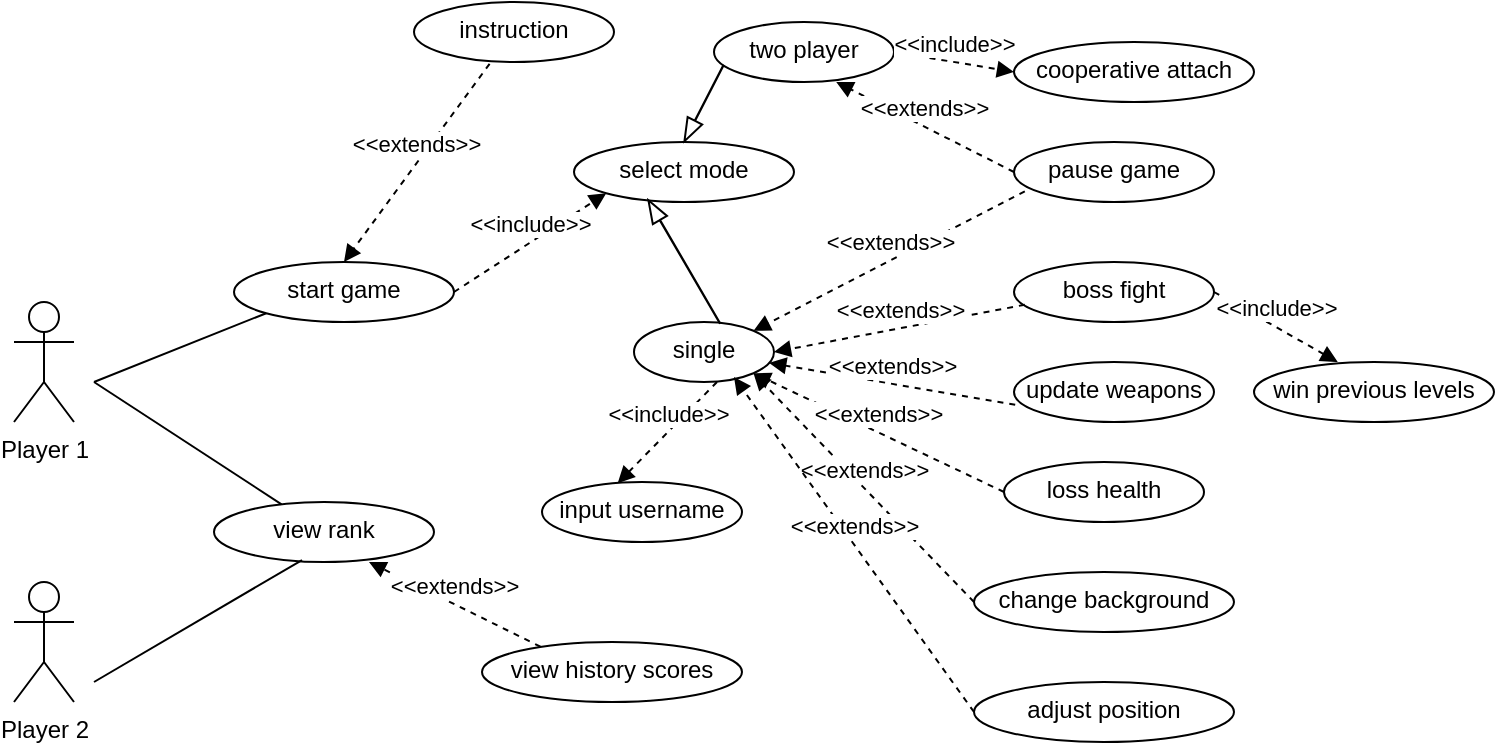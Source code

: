 <mxfile version="26.0.9">
  <diagram name="第 1 页" id="z5sSIgfVS1UyuvdZKJy9">
    <mxGraphModel dx="984" dy="747" grid="0" gridSize="10" guides="1" tooltips="1" connect="1" arrows="1" fold="1" page="1" pageScale="1" pageWidth="827" pageHeight="1169" math="0" shadow="0">
      <root>
        <mxCell id="0" />
        <mxCell id="1" parent="0" />
        <mxCell id="6tWxexwxx1LRZb1tt2kd-5" value="Player 1" style="shape=umlActor;verticalLabelPosition=bottom;verticalAlign=top;html=1;" parent="1" vertex="1">
          <mxGeometry x="60" y="470" width="30" height="60" as="geometry" />
        </mxCell>
        <mxCell id="6tWxexwxx1LRZb1tt2kd-8" value="Player 2" style="shape=umlActor;verticalLabelPosition=bottom;verticalAlign=top;html=1;" parent="1" vertex="1">
          <mxGeometry x="60" y="610" width="30" height="60" as="geometry" />
        </mxCell>
        <mxCell id="6tWxexwxx1LRZb1tt2kd-9" value="start game" style="ellipse;whiteSpace=wrap;html=1;verticalAlign=top;" parent="1" vertex="1">
          <mxGeometry x="170" y="450" width="110" height="30" as="geometry" />
        </mxCell>
        <mxCell id="6tWxexwxx1LRZb1tt2kd-11" value="" style="endArrow=none;html=1;rounded=0;entryX=0;entryY=1;entryDx=0;entryDy=0;" parent="1" target="6tWxexwxx1LRZb1tt2kd-9" edge="1">
          <mxGeometry width="50" height="50" relative="1" as="geometry">
            <mxPoint x="100" y="510" as="sourcePoint" />
            <mxPoint x="320" y="540" as="targetPoint" />
          </mxGeometry>
        </mxCell>
        <mxCell id="6tWxexwxx1LRZb1tt2kd-12" value="view rank" style="ellipse;whiteSpace=wrap;html=1;verticalAlign=top;" parent="1" vertex="1">
          <mxGeometry x="160" y="570" width="110" height="30" as="geometry" />
        </mxCell>
        <mxCell id="6tWxexwxx1LRZb1tt2kd-13" value="" style="endArrow=none;html=1;rounded=0;" parent="1" target="6tWxexwxx1LRZb1tt2kd-12" edge="1">
          <mxGeometry width="50" height="50" relative="1" as="geometry">
            <mxPoint x="99.99" y="510" as="sourcePoint" />
            <mxPoint x="239" y="574" as="targetPoint" />
          </mxGeometry>
        </mxCell>
        <mxCell id="6tWxexwxx1LRZb1tt2kd-14" value="" style="endArrow=none;html=1;rounded=0;entryX=0.4;entryY=0.967;entryDx=0;entryDy=0;entryPerimeter=0;" parent="1" target="6tWxexwxx1LRZb1tt2kd-12" edge="1">
          <mxGeometry width="50" height="50" relative="1" as="geometry">
            <mxPoint x="100" y="660" as="sourcePoint" />
            <mxPoint x="180" y="620" as="targetPoint" />
          </mxGeometry>
        </mxCell>
        <mxCell id="6tWxexwxx1LRZb1tt2kd-15" value="select mode" style="ellipse;whiteSpace=wrap;html=1;verticalAlign=top;" parent="1" vertex="1">
          <mxGeometry x="340" y="390" width="110" height="30" as="geometry" />
        </mxCell>
        <mxCell id="6tWxexwxx1LRZb1tt2kd-19" value="single" style="ellipse;whiteSpace=wrap;html=1;verticalAlign=top;" parent="1" vertex="1">
          <mxGeometry x="370" y="480" width="70" height="30" as="geometry" />
        </mxCell>
        <mxCell id="6tWxexwxx1LRZb1tt2kd-21" value="two player" style="ellipse;whiteSpace=wrap;html=1;verticalAlign=top;" parent="1" vertex="1">
          <mxGeometry x="410" y="330" width="90" height="30" as="geometry" />
        </mxCell>
        <mxCell id="6tWxexwxx1LRZb1tt2kd-36" value="" style="shape=flexArrow;endArrow=classic;html=1;rounded=0;width=0.192;endSize=3.475;endWidth=7.002;strokeWidth=1;exitX=0.616;exitY=0.029;exitDx=0;exitDy=0;exitPerimeter=0;entryX=0.336;entryY=0.957;entryDx=0;entryDy=0;entryPerimeter=0;" parent="1" source="6tWxexwxx1LRZb1tt2kd-19" target="6tWxexwxx1LRZb1tt2kd-15" edge="1">
          <mxGeometry width="50" height="50" relative="1" as="geometry">
            <mxPoint x="430" y="470" as="sourcePoint" />
            <mxPoint x="490" y="420" as="targetPoint" />
          </mxGeometry>
        </mxCell>
        <mxCell id="6tWxexwxx1LRZb1tt2kd-37" value="" style="shape=flexArrow;endArrow=classic;html=1;rounded=0;width=0.192;endSize=3.475;endWidth=7.002;strokeWidth=1;exitX=0.054;exitY=0.713;exitDx=0;exitDy=0;exitPerimeter=0;entryX=0.5;entryY=0;entryDx=0;entryDy=0;" parent="1" source="6tWxexwxx1LRZb1tt2kd-21" target="6tWxexwxx1LRZb1tt2kd-15" edge="1">
          <mxGeometry width="50" height="50" relative="1" as="geometry">
            <mxPoint x="550" y="450" as="sourcePoint" />
            <mxPoint x="500" y="420" as="targetPoint" />
          </mxGeometry>
        </mxCell>
        <mxCell id="6tWxexwxx1LRZb1tt2kd-42" value="input username" style="ellipse;whiteSpace=wrap;html=1;verticalAlign=top;" parent="1" vertex="1">
          <mxGeometry x="324" y="560" width="100" height="30" as="geometry" />
        </mxCell>
        <mxCell id="6tWxexwxx1LRZb1tt2kd-46" value="boss fight" style="ellipse;whiteSpace=wrap;html=1;verticalAlign=top;" parent="1" vertex="1">
          <mxGeometry x="560" y="450" width="100" height="30" as="geometry" />
        </mxCell>
        <mxCell id="6tWxexwxx1LRZb1tt2kd-48" value="update weapons" style="ellipse;whiteSpace=wrap;html=1;verticalAlign=top;" parent="1" vertex="1">
          <mxGeometry x="560" y="500" width="100" height="30" as="geometry" />
        </mxCell>
        <mxCell id="6tWxexwxx1LRZb1tt2kd-49" value="&amp;lt;&amp;lt;extends&amp;gt;&amp;gt;" style="html=1;verticalAlign=bottom;endArrow=block;curved=0;rounded=0;entryX=1;entryY=0.5;entryDx=0;entryDy=0;exitX=0.054;exitY=0.713;exitDx=0;exitDy=0;exitPerimeter=0;dashed=1;" parent="1" source="6tWxexwxx1LRZb1tt2kd-46" target="6tWxexwxx1LRZb1tt2kd-19" edge="1">
          <mxGeometry width="80" relative="1" as="geometry">
            <mxPoint x="370" y="510" as="sourcePoint" />
            <mxPoint x="450" y="510" as="targetPoint" />
          </mxGeometry>
        </mxCell>
        <mxCell id="6tWxexwxx1LRZb1tt2kd-50" value="&amp;lt;&amp;lt;extends&amp;gt;&amp;gt;" style="html=1;verticalAlign=bottom;endArrow=block;curved=0;rounded=0;exitX=0.006;exitY=0.713;exitDx=0;exitDy=0;exitPerimeter=0;dashed=1;" parent="1" source="6tWxexwxx1LRZb1tt2kd-48" target="6tWxexwxx1LRZb1tt2kd-19" edge="1">
          <mxGeometry width="80" relative="1" as="geometry">
            <mxPoint x="555" y="481" as="sourcePoint" />
            <mxPoint x="450" y="505" as="targetPoint" />
          </mxGeometry>
        </mxCell>
        <mxCell id="6tWxexwxx1LRZb1tt2kd-52" value="view history scores" style="ellipse;whiteSpace=wrap;html=1;verticalAlign=top;" parent="1" vertex="1">
          <mxGeometry x="294" y="640" width="130" height="30" as="geometry" />
        </mxCell>
        <mxCell id="6tWxexwxx1LRZb1tt2kd-53" value="&amp;lt;&amp;lt;extends&amp;gt;&amp;gt;" style="html=1;verticalAlign=bottom;endArrow=block;curved=0;rounded=0;exitX=0.225;exitY=0.078;exitDx=0;exitDy=0;exitPerimeter=0;dashed=1;" parent="1" source="6tWxexwxx1LRZb1tt2kd-52" edge="1">
          <mxGeometry width="80" relative="1" as="geometry">
            <mxPoint x="350.5" y="655" as="sourcePoint" />
            <mxPoint x="237.5" y="600" as="targetPoint" />
          </mxGeometry>
        </mxCell>
        <mxCell id="6tWxexwxx1LRZb1tt2kd-54" value="&amp;lt;&amp;lt;include&amp;gt;&amp;gt;" style="html=1;verticalAlign=bottom;endArrow=block;curved=0;rounded=0;entryX=0.378;entryY=0.022;entryDx=0;entryDy=0;exitX=0.054;exitY=0.713;exitDx=0;exitDy=0;exitPerimeter=0;dashed=1;entryPerimeter=0;" parent="1" target="6tWxexwxx1LRZb1tt2kd-42" edge="1">
          <mxGeometry width="80" relative="1" as="geometry">
            <mxPoint x="411.5" y="510" as="sourcePoint" />
            <mxPoint x="306.5" y="534" as="targetPoint" />
          </mxGeometry>
        </mxCell>
        <mxCell id="6tWxexwxx1LRZb1tt2kd-55" value="&amp;lt;&amp;lt;include&amp;gt;&amp;gt;" style="html=1;verticalAlign=bottom;endArrow=block;curved=0;rounded=0;entryX=0;entryY=1;entryDx=0;entryDy=0;exitX=1;exitY=0.5;exitDx=0;exitDy=0;dashed=1;" parent="1" source="6tWxexwxx1LRZb1tt2kd-9" target="6tWxexwxx1LRZb1tt2kd-15" edge="1">
          <mxGeometry width="80" relative="1" as="geometry">
            <mxPoint x="277.772" y="473.757" as="sourcePoint" />
            <mxPoint x="310" y="516" as="targetPoint" />
          </mxGeometry>
        </mxCell>
        <mxCell id="6tWxexwxx1LRZb1tt2kd-56" value="loss health" style="ellipse;whiteSpace=wrap;html=1;verticalAlign=top;" parent="1" vertex="1">
          <mxGeometry x="555" y="550" width="100" height="30" as="geometry" />
        </mxCell>
        <mxCell id="6tWxexwxx1LRZb1tt2kd-57" value="change background" style="ellipse;whiteSpace=wrap;html=1;verticalAlign=top;" parent="1" vertex="1">
          <mxGeometry x="540" y="605" width="130" height="30" as="geometry" />
        </mxCell>
        <mxCell id="6tWxexwxx1LRZb1tt2kd-59" value="&amp;lt;&amp;lt;extends&amp;gt;&amp;gt;" style="html=1;verticalAlign=bottom;endArrow=block;curved=0;rounded=0;exitX=0;exitY=0.5;exitDx=0;exitDy=0;dashed=1;entryX=1;entryY=1;entryDx=0;entryDy=0;" parent="1" source="6tWxexwxx1LRZb1tt2kd-56" target="6tWxexwxx1LRZb1tt2kd-19" edge="1">
          <mxGeometry width="80" relative="1" as="geometry">
            <mxPoint x="561" y="541" as="sourcePoint" />
            <mxPoint x="445" y="513" as="targetPoint" />
          </mxGeometry>
        </mxCell>
        <mxCell id="6tWxexwxx1LRZb1tt2kd-60" value="&amp;lt;&amp;lt;extends&amp;gt;&amp;gt;" style="html=1;verticalAlign=bottom;endArrow=block;curved=0;rounded=0;exitX=0;exitY=0.5;exitDx=0;exitDy=0;dashed=1;entryX=1;entryY=1;entryDx=0;entryDy=0;" parent="1" target="6tWxexwxx1LRZb1tt2kd-19" edge="1">
          <mxGeometry width="80" relative="1" as="geometry">
            <mxPoint x="540" y="620" as="sourcePoint" />
            <mxPoint x="420" y="550" as="targetPoint" />
          </mxGeometry>
        </mxCell>
        <mxCell id="6tWxexwxx1LRZb1tt2kd-62" value="&amp;lt;&amp;lt;include&amp;gt;&amp;gt;" style="html=1;verticalAlign=bottom;endArrow=block;curved=0;rounded=0;entryX=0;entryY=0.5;entryDx=0;entryDy=0;exitX=1;exitY=0.5;exitDx=0;exitDy=0;dashed=1;" parent="1" source="6tWxexwxx1LRZb1tt2kd-21" target="6tWxexwxx1LRZb1tt2kd-63" edge="1">
          <mxGeometry width="80" relative="1" as="geometry">
            <mxPoint x="510" y="330" as="sourcePoint" />
            <mxPoint x="590" y="380" as="targetPoint" />
          </mxGeometry>
        </mxCell>
        <mxCell id="6tWxexwxx1LRZb1tt2kd-63" value="cooperative attach" style="ellipse;whiteSpace=wrap;html=1;verticalAlign=top;" parent="1" vertex="1">
          <mxGeometry x="560" y="340" width="120" height="30" as="geometry" />
        </mxCell>
        <mxCell id="6tWxexwxx1LRZb1tt2kd-64" value="pause game" style="ellipse;whiteSpace=wrap;html=1;verticalAlign=top;" parent="1" vertex="1">
          <mxGeometry x="560" y="390" width="100" height="30" as="geometry" />
        </mxCell>
        <mxCell id="6tWxexwxx1LRZb1tt2kd-65" value="&amp;lt;&amp;lt;extends&amp;gt;&amp;gt;" style="html=1;verticalAlign=bottom;endArrow=block;curved=0;rounded=0;exitX=0;exitY=0.5;exitDx=0;exitDy=0;dashed=1;entryX=0.679;entryY=1;entryDx=0;entryDy=0;entryPerimeter=0;" parent="1" source="6tWxexwxx1LRZb1tt2kd-64" target="6tWxexwxx1LRZb1tt2kd-21" edge="1">
          <mxGeometry width="80" relative="1" as="geometry">
            <mxPoint x="555" y="481" as="sourcePoint" />
            <mxPoint x="478" y="350" as="targetPoint" />
          </mxGeometry>
        </mxCell>
        <mxCell id="6tWxexwxx1LRZb1tt2kd-66" value="&amp;lt;&amp;lt;extends&amp;gt;&amp;gt;" style="html=1;verticalAlign=bottom;endArrow=block;curved=0;rounded=0;entryX=1;entryY=0;entryDx=0;entryDy=0;exitX=0.054;exitY=0.824;exitDx=0;exitDy=0;dashed=1;exitPerimeter=0;" parent="1" source="6tWxexwxx1LRZb1tt2kd-64" target="6tWxexwxx1LRZb1tt2kd-19" edge="1">
          <mxGeometry width="80" relative="1" as="geometry">
            <mxPoint x="570" y="415" as="sourcePoint" />
            <mxPoint x="488" y="370" as="targetPoint" />
          </mxGeometry>
        </mxCell>
        <mxCell id="6tWxexwxx1LRZb1tt2kd-67" value="instruction" style="ellipse;whiteSpace=wrap;html=1;verticalAlign=top;" parent="1" vertex="1">
          <mxGeometry x="260" y="320" width="100" height="30" as="geometry" />
        </mxCell>
        <mxCell id="6tWxexwxx1LRZb1tt2kd-68" value="&amp;lt;&amp;lt;extends&amp;gt;&amp;gt;" style="html=1;verticalAlign=bottom;endArrow=block;curved=0;rounded=0;exitX=0.378;exitY=1.03;exitDx=0;exitDy=0;exitPerimeter=0;dashed=1;entryX=0.5;entryY=0;entryDx=0;entryDy=0;" parent="1" source="6tWxexwxx1LRZb1tt2kd-67" target="6tWxexwxx1LRZb1tt2kd-9" edge="1">
          <mxGeometry width="80" relative="1" as="geometry">
            <mxPoint x="315.5" y="480" as="sourcePoint" />
            <mxPoint x="230" y="438" as="targetPoint" />
          </mxGeometry>
        </mxCell>
        <mxCell id="6tWxexwxx1LRZb1tt2kd-69" value="adjust position" style="ellipse;whiteSpace=wrap;html=1;verticalAlign=top;" parent="1" vertex="1">
          <mxGeometry x="540" y="660" width="130" height="30" as="geometry" />
        </mxCell>
        <mxCell id="6tWxexwxx1LRZb1tt2kd-70" value="&amp;lt;&amp;lt;extends&amp;gt;&amp;gt;" style="html=1;verticalAlign=bottom;endArrow=block;curved=0;rounded=0;exitX=0;exitY=0.5;exitDx=0;exitDy=0;dashed=1;entryX=1;entryY=1;entryDx=0;entryDy=0;" parent="1" source="6tWxexwxx1LRZb1tt2kd-69" edge="1">
          <mxGeometry width="80" relative="1" as="geometry">
            <mxPoint x="530" y="622.5" as="sourcePoint" />
            <mxPoint x="420" y="507.5" as="targetPoint" />
          </mxGeometry>
        </mxCell>
        <mxCell id="6tWxexwxx1LRZb1tt2kd-73" value="&amp;lt;&amp;lt;include&amp;gt;&amp;gt;" style="html=1;verticalAlign=bottom;endArrow=block;curved=0;rounded=0;exitX=1;exitY=0.5;exitDx=0;exitDy=0;dashed=1;entryX=0.349;entryY=0;entryDx=0;entryDy=0;entryPerimeter=0;" parent="1" source="6tWxexwxx1LRZb1tt2kd-46" target="6tWxexwxx1LRZb1tt2kd-74" edge="1">
          <mxGeometry width="80" relative="1" as="geometry">
            <mxPoint x="660" y="470" as="sourcePoint" />
            <mxPoint x="730" y="470" as="targetPoint" />
          </mxGeometry>
        </mxCell>
        <mxCell id="6tWxexwxx1LRZb1tt2kd-74" value="win previous levels" style="ellipse;whiteSpace=wrap;html=1;verticalAlign=top;" parent="1" vertex="1">
          <mxGeometry x="680" y="500" width="120" height="30" as="geometry" />
        </mxCell>
      </root>
    </mxGraphModel>
  </diagram>
</mxfile>

